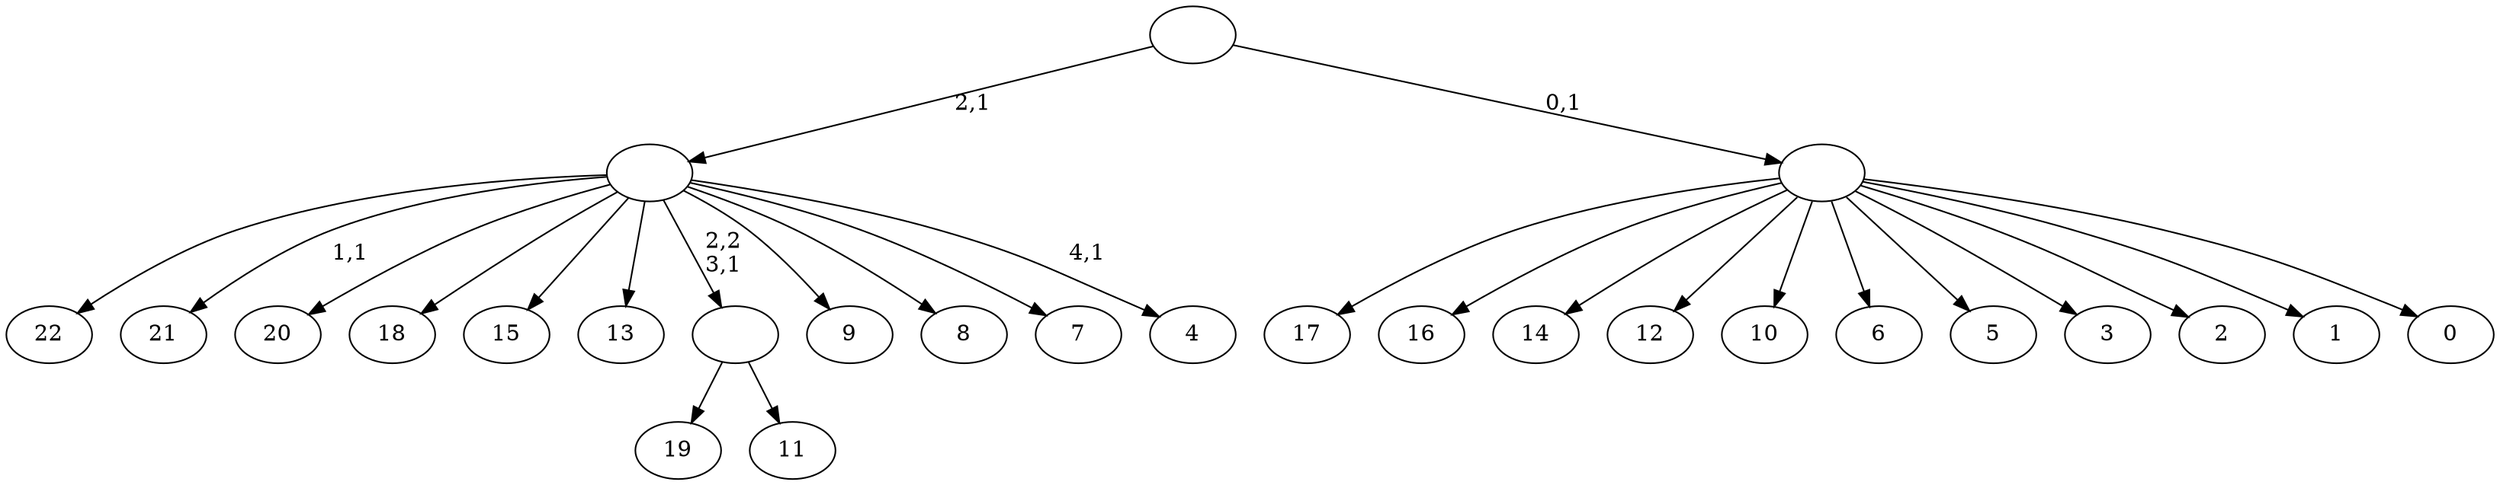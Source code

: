 digraph T {
	28 [label="22"]
	27 [label="21"]
	25 [label="20"]
	24 [label="19"]
	23 [label="18"]
	22 [label="17"]
	21 [label="16"]
	20 [label="15"]
	19 [label="14"]
	18 [label="13"]
	17 [label="12"]
	16 [label="11"]
	15 [label=""]
	14 [label="10"]
	13 [label="9"]
	12 [label="8"]
	11 [label="7"]
	10 [label="6"]
	9 [label="5"]
	8 [label="4"]
	6 [label=""]
	5 [label="3"]
	4 [label="2"]
	3 [label="1"]
	2 [label="0"]
	1 [label=""]
	0 [label=""]
	15 -> 24 [label=""]
	15 -> 16 [label=""]
	6 -> 8 [label="4,1"]
	6 -> 27 [label="1,1"]
	6 -> 28 [label=""]
	6 -> 25 [label=""]
	6 -> 23 [label=""]
	6 -> 20 [label=""]
	6 -> 18 [label=""]
	6 -> 15 [label="2,2\n3,1"]
	6 -> 13 [label=""]
	6 -> 12 [label=""]
	6 -> 11 [label=""]
	1 -> 22 [label=""]
	1 -> 21 [label=""]
	1 -> 19 [label=""]
	1 -> 17 [label=""]
	1 -> 14 [label=""]
	1 -> 10 [label=""]
	1 -> 9 [label=""]
	1 -> 5 [label=""]
	1 -> 4 [label=""]
	1 -> 3 [label=""]
	1 -> 2 [label=""]
	0 -> 6 [label="2,1"]
	0 -> 1 [label="0,1"]
}
